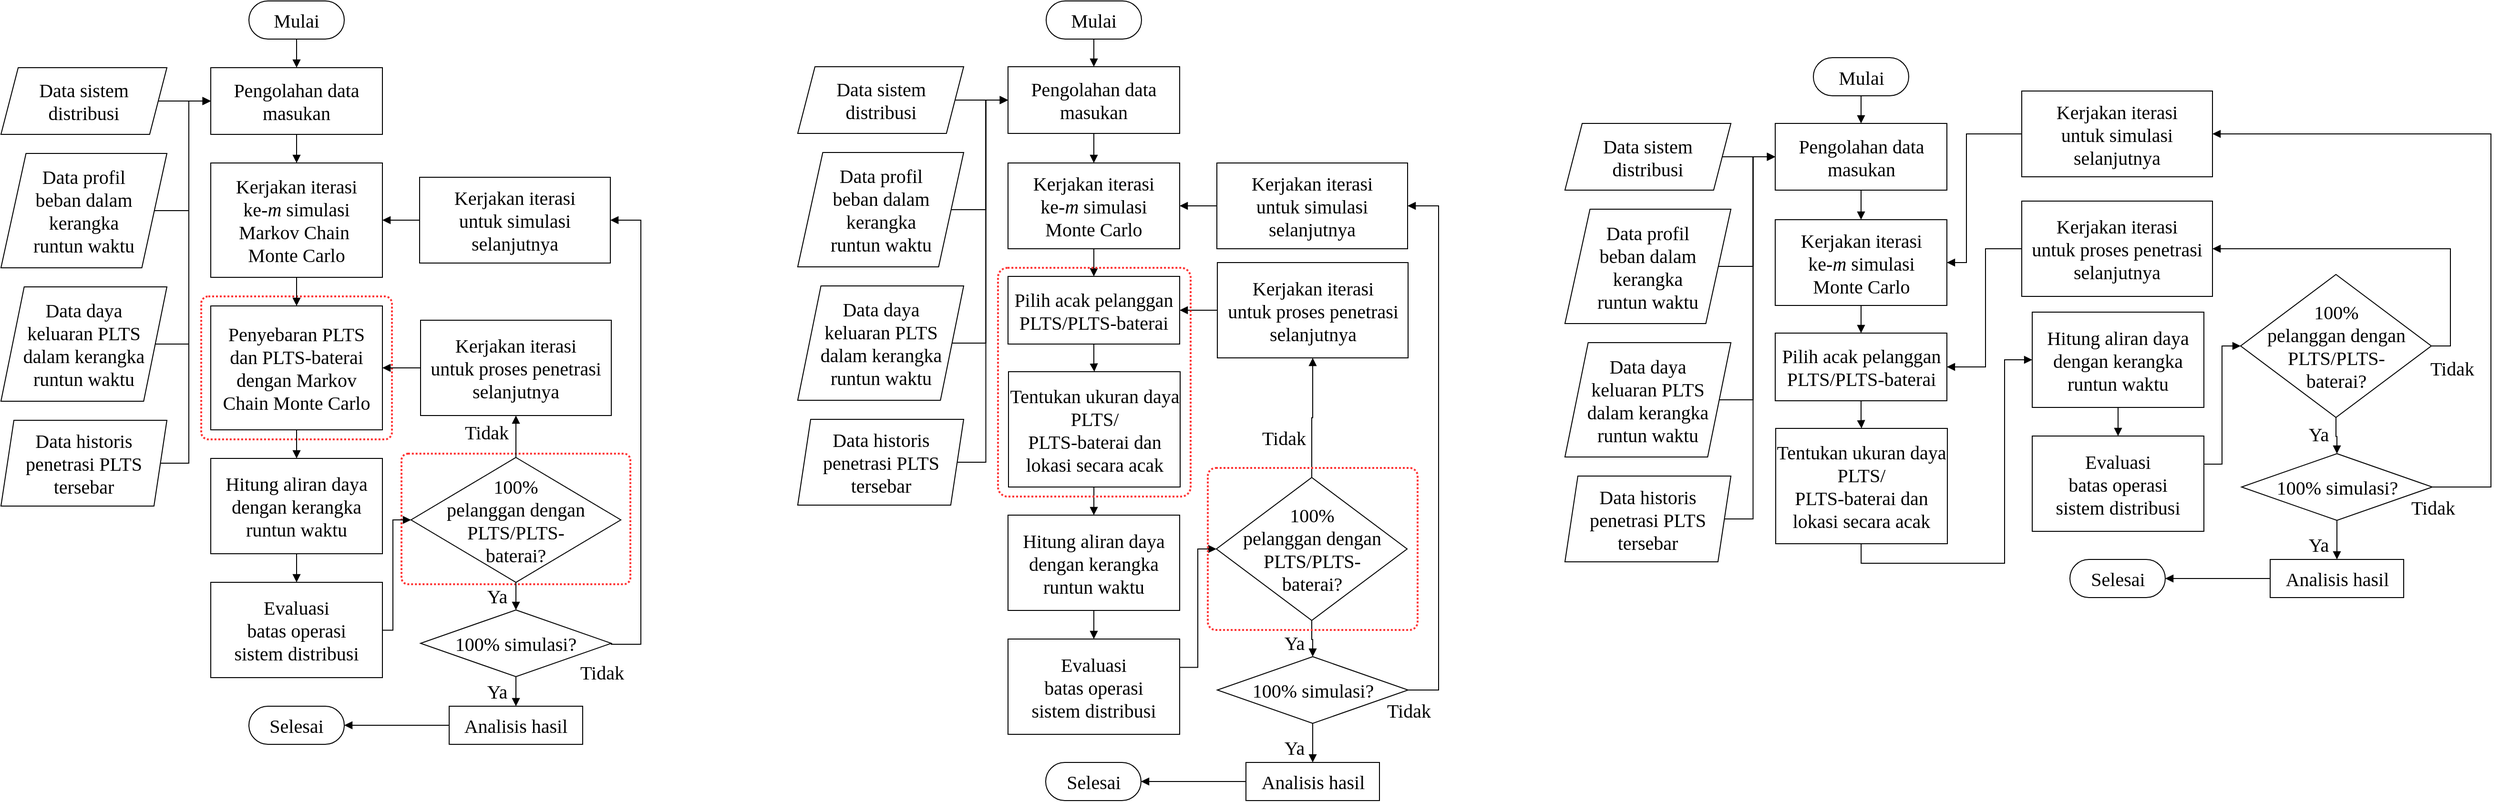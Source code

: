 <mxfile version="12.3.2" type="device" pages="1"><diagram id="RzUcazifK0P76_JWVGrr" name="Page-1"><mxGraphModel dx="2691" dy="1252" grid="1" gridSize="10" guides="1" tooltips="1" connect="1" arrows="1" fold="1" page="1" pageScale="1" pageWidth="827" pageHeight="1169" math="0" shadow="0"><root><mxCell id="0"/><mxCell id="1" parent="0"/><mxCell id="wuz097by0IozXo-Xp41N-1" value="" style="rounded=1;whiteSpace=wrap;html=1;fillColor=none;dashed=1;dashPattern=1 1;strokeColor=#FF3333;strokeWidth=2;arcSize=5;" parent="1" vertex="1"><mxGeometry x="-550" y="330" width="200" height="150" as="geometry"/></mxCell><mxCell id="wuz097by0IozXo-Xp41N-2" value="" style="rounded=1;whiteSpace=wrap;html=1;fillColor=none;dashed=1;dashPattern=1 1;strokeColor=#FF3333;strokeWidth=2;arcSize=5;" parent="1" vertex="1"><mxGeometry x="-340" y="495" width="240" height="137" as="geometry"/></mxCell><mxCell id="_XPoxFlTdei7pVSEZjpx-5" style="edgeStyle=orthogonalEdgeStyle;rounded=0;orthogonalLoop=1;jettySize=auto;html=1;entryX=0.5;entryY=0;entryDx=0;entryDy=0;strokeWidth=1;fontFamily=Times New Roman;fontSize=12;endArrow=block;endFill=1;" parent="1" source="87Au6dyF0l1PyZQD8KVh-159" target="87Au6dyF0l1PyZQD8KVh-161" edge="1"><mxGeometry relative="1" as="geometry"/></mxCell><mxCell id="87Au6dyF0l1PyZQD8KVh-159" value="Kerjakan iterasi&lt;br&gt;ke-&lt;i&gt;m&lt;/i&gt;&amp;nbsp;simulasi Markov Chain&amp;nbsp; Monte Carlo" style="rounded=0;whiteSpace=wrap;html=1;strokeColor=#000000;strokeWidth=1;fillColor=#FFFFFF;fontFamily=Times New Roman;fontSize=20;align=center;" parent="1" vertex="1"><mxGeometry x="-540" y="190" width="180" height="120" as="geometry"/></mxCell><mxCell id="_XPoxFlTdei7pVSEZjpx-7" style="edgeStyle=orthogonalEdgeStyle;rounded=0;orthogonalLoop=1;jettySize=auto;html=1;entryX=0.5;entryY=0;entryDx=0;entryDy=0;endArrow=block;endFill=1;strokeWidth=1;fontFamily=Times New Roman;fontSize=12;" parent="1" source="87Au6dyF0l1PyZQD8KVh-161" target="87Au6dyF0l1PyZQD8KVh-167" edge="1"><mxGeometry relative="1" as="geometry"/></mxCell><mxCell id="87Au6dyF0l1PyZQD8KVh-161" value="Penyebaran PLTS&lt;br&gt;dan PLTS-baterai dengan Markov Chain&amp;nbsp;Monte Carlo" style="rounded=0;whiteSpace=wrap;html=1;strokeColor=#000000;strokeWidth=1;fillColor=#FFFFFF;fontFamily=Times New Roman;fontSize=20;align=center;" parent="1" vertex="1"><mxGeometry x="-540" y="340" width="180" height="130" as="geometry"/></mxCell><mxCell id="_XPoxFlTdei7pVSEZjpx-27" style="edgeStyle=orthogonalEdgeStyle;rounded=0;orthogonalLoop=1;jettySize=auto;html=1;entryX=0.5;entryY=0;entryDx=0;entryDy=0;endArrow=block;endFill=1;strokeWidth=1;fontFamily=Times New Roman;fontSize=12;" parent="1" source="87Au6dyF0l1PyZQD8KVh-167" target="87Au6dyF0l1PyZQD8KVh-175" edge="1"><mxGeometry relative="1" as="geometry"/></mxCell><mxCell id="87Au6dyF0l1PyZQD8KVh-167" value="Hitung aliran daya dengan kerangka runtun waktu" style="rounded=0;whiteSpace=wrap;html=1;strokeColor=#000000;strokeWidth=1;fillColor=#FFFFFF;fontFamily=Times New Roman;fontSize=20;align=center;" parent="1" vertex="1"><mxGeometry x="-540" y="500" width="180" height="100" as="geometry"/></mxCell><mxCell id="_XPoxFlTdei7pVSEZjpx-22" style="edgeStyle=orthogonalEdgeStyle;rounded=0;orthogonalLoop=1;jettySize=auto;html=1;entryX=0;entryY=0.5;entryDx=0;entryDy=0;endArrow=block;endFill=1;strokeWidth=1;fontFamily=Times New Roman;fontSize=12;" parent="1" source="87Au6dyF0l1PyZQD8KVh-169" target="_XPoxFlTdei7pVSEZjpx-14" edge="1"><mxGeometry relative="1" as="geometry"/></mxCell><mxCell id="87Au6dyF0l1PyZQD8KVh-169" value="Data sistem&lt;br&gt;distribusi" style="shape=parallelogram;perimeter=parallelogramPerimeter;whiteSpace=wrap;html=1;strokeColor=#000000;strokeWidth=1;fillColor=#FFFFFF;fontFamily=Times New Roman;fontSize=20;align=center;size=0.104;" parent="1" vertex="1"><mxGeometry x="-760" y="90" width="174" height="70" as="geometry"/></mxCell><mxCell id="_XPoxFlTdei7pVSEZjpx-19" style="edgeStyle=orthogonalEdgeStyle;rounded=0;orthogonalLoop=1;jettySize=auto;html=1;entryX=0;entryY=0.5;entryDx=0;entryDy=0;endArrow=block;endFill=1;strokeWidth=1;fontFamily=Times New Roman;fontSize=12;" parent="1" source="87Au6dyF0l1PyZQD8KVh-171" target="_XPoxFlTdei7pVSEZjpx-14" edge="1"><mxGeometry relative="1" as="geometry"/></mxCell><mxCell id="87Au6dyF0l1PyZQD8KVh-171" value="Data profil&lt;br&gt;beban dalam kerangka&lt;br&gt;runtun waktu" style="shape=parallelogram;perimeter=parallelogramPerimeter;whiteSpace=wrap;html=1;strokeColor=#000000;strokeWidth=1;fillColor=#FFFFFF;fontFamily=Times New Roman;fontSize=20;align=center;size=0.151;" parent="1" vertex="1"><mxGeometry x="-760" y="180" width="174" height="120" as="geometry"/></mxCell><mxCell id="_XPoxFlTdei7pVSEZjpx-18" style="edgeStyle=orthogonalEdgeStyle;rounded=0;orthogonalLoop=1;jettySize=auto;html=1;entryX=0;entryY=0.5;entryDx=0;entryDy=0;endArrow=block;endFill=1;strokeWidth=1;fontFamily=Times New Roman;fontSize=12;" parent="1" source="87Au6dyF0l1PyZQD8KVh-173" target="_XPoxFlTdei7pVSEZjpx-14" edge="1"><mxGeometry relative="1" as="geometry"/></mxCell><mxCell id="87Au6dyF0l1PyZQD8KVh-173" value="Data daya &lt;br&gt;keluaran PLTS&lt;br&gt;dalam kerangka&lt;br&gt;runtun waktu" style="shape=parallelogram;perimeter=parallelogramPerimeter;whiteSpace=wrap;html=1;strokeColor=#000000;strokeWidth=1;fillColor=#FFFFFF;fontFamily=Times New Roman;fontSize=20;align=center;size=0.14;" parent="1" vertex="1"><mxGeometry x="-760" y="320" width="174" height="120" as="geometry"/></mxCell><mxCell id="_XPoxFlTdei7pVSEZjpx-9" style="edgeStyle=orthogonalEdgeStyle;rounded=0;orthogonalLoop=1;jettySize=auto;html=1;entryX=0;entryY=0.5;entryDx=0;entryDy=0;endArrow=block;endFill=1;strokeWidth=1;fontFamily=Times New Roman;fontSize=12;" parent="1" target="87Au6dyF0l1PyZQD8KVh-182" edge="1"><mxGeometry relative="1" as="geometry"><mxPoint x="-360" y="680.286" as="sourcePoint"/><Array as="points"><mxPoint x="-349" y="680"/><mxPoint x="-349" y="565"/></Array></mxGeometry></mxCell><mxCell id="87Au6dyF0l1PyZQD8KVh-175" value="Evaluasi&lt;br&gt;batas operasi&lt;br&gt;sistem distribusi" style="rounded=0;whiteSpace=wrap;html=1;strokeColor=#000000;strokeWidth=1;fillColor=#FFFFFF;fontFamily=Times New Roman;fontSize=20;align=center;" parent="1" vertex="1"><mxGeometry x="-540" y="630" width="180" height="100" as="geometry"/></mxCell><mxCell id="_XPoxFlTdei7pVSEZjpx-73" style="edgeStyle=orthogonalEdgeStyle;rounded=0;orthogonalLoop=1;jettySize=auto;html=1;entryX=1;entryY=0.5;entryDx=0;entryDy=0;endArrow=block;endFill=1;strokeWidth=1;fontFamily=Times New Roman;fontSize=12;" parent="1" source="87Au6dyF0l1PyZQD8KVh-177" target="87Au6dyF0l1PyZQD8KVh-159" edge="1"><mxGeometry relative="1" as="geometry"/></mxCell><mxCell id="87Au6dyF0l1PyZQD8KVh-177" value="Kerjakan iterasi&lt;br&gt;untuk simulasi&lt;br&gt;selanjutnya" style="rounded=0;whiteSpace=wrap;html=1;strokeColor=#000000;strokeWidth=1;fillColor=#FFFFFF;fontFamily=Times New Roman;fontSize=20;align=center;" parent="1" vertex="1"><mxGeometry x="-321" y="205" width="200" height="90" as="geometry"/></mxCell><mxCell id="_XPoxFlTdei7pVSEZjpx-28" style="edgeStyle=orthogonalEdgeStyle;rounded=0;orthogonalLoop=1;jettySize=auto;html=1;entryX=1;entryY=0.5;entryDx=0;entryDy=0;endArrow=block;endFill=1;strokeWidth=1;fontFamily=Times New Roman;fontSize=12;" parent="1" source="87Au6dyF0l1PyZQD8KVh-179" target="87Au6dyF0l1PyZQD8KVh-161" edge="1"><mxGeometry relative="1" as="geometry"/></mxCell><mxCell id="87Au6dyF0l1PyZQD8KVh-179" value="Kerjakan iterasi&lt;br&gt;untuk proses penetrasi selanjutnya" style="rounded=0;whiteSpace=wrap;html=1;strokeColor=#000000;strokeWidth=1;fillColor=#FFFFFF;fontFamily=Times New Roman;fontSize=20;align=center;" parent="1" vertex="1"><mxGeometry x="-320" y="355" width="200" height="100" as="geometry"/></mxCell><mxCell id="87Au6dyF0l1PyZQD8KVh-180" value="" style="edgeStyle=orthogonalEdgeStyle;rounded=0;orthogonalLoop=1;jettySize=auto;html=1;endArrow=block;endFill=1;strokeColor=#000000;strokeWidth=1;fillColor=#00CCCC;fontFamily=Times New Roman;fontSize=20;" parent="1" source="87Au6dyF0l1PyZQD8KVh-182" target="87Au6dyF0l1PyZQD8KVh-179" edge="1"><mxGeometry relative="1" as="geometry"/></mxCell><mxCell id="87Au6dyF0l1PyZQD8KVh-181" value="" style="edgeStyle=orthogonalEdgeStyle;rounded=0;orthogonalLoop=1;jettySize=auto;html=1;endArrow=block;endFill=1;strokeColor=#000000;strokeWidth=1;fillColor=#00CCCC;fontFamily=Times New Roman;fontSize=20;" parent="1" source="87Au6dyF0l1PyZQD8KVh-182" target="87Au6dyF0l1PyZQD8KVh-185" edge="1"><mxGeometry relative="1" as="geometry"/></mxCell><mxCell id="87Au6dyF0l1PyZQD8KVh-182" value="100%&lt;br&gt;pelanggan dengan PLTS/PLTS-&lt;br&gt;baterai?" style="rhombus;whiteSpace=wrap;html=1;strokeColor=#000000;strokeWidth=1;fillColor=#FFFFFF;fontFamily=Times New Roman;fontSize=20;align=center;" parent="1" vertex="1"><mxGeometry x="-330" y="499" width="220" height="131" as="geometry"/></mxCell><mxCell id="_XPoxFlTdei7pVSEZjpx-23" style="edgeStyle=orthogonalEdgeStyle;rounded=0;orthogonalLoop=1;jettySize=auto;html=1;endArrow=block;endFill=1;strokeWidth=1;fontFamily=Times New Roman;fontSize=12;" parent="1" source="87Au6dyF0l1PyZQD8KVh-185" target="87Au6dyF0l1PyZQD8KVh-188" edge="1"><mxGeometry relative="1" as="geometry"/></mxCell><mxCell id="_XPoxFlTdei7pVSEZjpx-71" style="edgeStyle=orthogonalEdgeStyle;rounded=0;orthogonalLoop=1;jettySize=auto;html=1;entryX=1;entryY=0.5;entryDx=0;entryDy=0;endArrow=block;endFill=1;strokeWidth=1;fontFamily=Times New Roman;fontSize=12;exitX=1;exitY=0.5;exitDx=0;exitDy=0;" parent="1" source="87Au6dyF0l1PyZQD8KVh-185" target="87Au6dyF0l1PyZQD8KVh-177" edge="1"><mxGeometry relative="1" as="geometry"><Array as="points"><mxPoint x="-89" y="695"/><mxPoint x="-89" y="250"/></Array></mxGeometry></mxCell><mxCell id="87Au6dyF0l1PyZQD8KVh-185" value="100% simulasi?" style="rhombus;whiteSpace=wrap;html=1;strokeColor=#000000;strokeWidth=1;fillColor=#FFFFFF;fontFamily=Times New Roman;fontSize=20;align=center;" parent="1" vertex="1"><mxGeometry x="-320" y="659" width="200" height="70" as="geometry"/></mxCell><mxCell id="ApgZQcNr8wpXJU-wiXLC-18" value="" style="edgeStyle=orthogonalEdgeStyle;rounded=0;orthogonalLoop=1;jettySize=auto;html=1;endArrow=block;endFill=1;strokeWidth=1;fontFamily=Times New Roman;entryX=1;entryY=0.5;entryDx=0;entryDy=0;" parent="1" source="87Au6dyF0l1PyZQD8KVh-188" target="_XPoxFlTdei7pVSEZjpx-4" edge="1"><mxGeometry relative="1" as="geometry"><mxPoint x="-280.5" y="765" as="targetPoint"/></mxGeometry></mxCell><mxCell id="87Au6dyF0l1PyZQD8KVh-188" value="Analisis hasil" style="rounded=0;whiteSpace=wrap;html=1;strokeColor=#000000;strokeWidth=1;fillColor=#FFFFFF;fontFamily=Times New Roman;fontSize=20;align=center;" parent="1" vertex="1"><mxGeometry x="-290" y="760" width="140" height="40" as="geometry"/></mxCell><mxCell id="87Au6dyF0l1PyZQD8KVh-189" value="Tidak" style="text;html=1;align=center;verticalAlign=middle;resizable=0;points=[];;autosize=1;fontSize=20;fontFamily=Times New Roman;strokeWidth=1;" parent="1" vertex="1"><mxGeometry x="-281" y="457" width="60" height="30" as="geometry"/></mxCell><mxCell id="87Au6dyF0l1PyZQD8KVh-190" value="Tidak" style="text;html=1;align=center;verticalAlign=middle;resizable=0;points=[];;autosize=1;fontSize=20;fontFamily=Times New Roman;strokeWidth=1;" parent="1" vertex="1"><mxGeometry x="-160" y="709" width="60" height="30" as="geometry"/></mxCell><mxCell id="87Au6dyF0l1PyZQD8KVh-191" value="Ya" style="text;html=1;align=center;verticalAlign=middle;resizable=0;points=[];;autosize=1;fontSize=20;fontFamily=Times New Roman;strokeWidth=1;" parent="1" vertex="1"><mxGeometry x="-260" y="629" width="40" height="30" as="geometry"/></mxCell><mxCell id="87Au6dyF0l1PyZQD8KVh-192" value="Ya" style="text;html=1;align=center;verticalAlign=middle;resizable=0;points=[];;autosize=1;fontSize=20;fontFamily=Times New Roman;strokeWidth=1;" parent="1" vertex="1"><mxGeometry x="-260" y="729" width="40" height="30" as="geometry"/></mxCell><mxCell id="_XPoxFlTdei7pVSEZjpx-21" style="edgeStyle=orthogonalEdgeStyle;rounded=0;orthogonalLoop=1;jettySize=auto;html=1;entryX=0.5;entryY=0;entryDx=0;entryDy=0;endArrow=block;endFill=1;strokeWidth=1;fontFamily=Times New Roman;fontSize=12;" parent="1" source="_XPoxFlTdei7pVSEZjpx-1" target="_XPoxFlTdei7pVSEZjpx-14" edge="1"><mxGeometry relative="1" as="geometry"/></mxCell><mxCell id="_XPoxFlTdei7pVSEZjpx-1" value="Mulai" style="rounded=1;whiteSpace=wrap;html=1;arcSize=50;fontFamily=Times New Roman;fontSize=20;strokeWidth=1;" parent="1" vertex="1"><mxGeometry x="-500" y="20" width="100" height="40" as="geometry"/></mxCell><mxCell id="_XPoxFlTdei7pVSEZjpx-4" value="Selesai" style="rounded=1;whiteSpace=wrap;html=1;arcSize=50;fontFamily=Times New Roman;fontSize=20;strokeWidth=1;" parent="1" vertex="1"><mxGeometry x="-500" y="760" width="100" height="40" as="geometry"/></mxCell><mxCell id="_XPoxFlTdei7pVSEZjpx-15" style="edgeStyle=orthogonalEdgeStyle;rounded=0;orthogonalLoop=1;jettySize=auto;html=1;entryX=0.5;entryY=0;entryDx=0;entryDy=0;endArrow=block;endFill=1;strokeWidth=1;fontFamily=Times New Roman;fontSize=12;" parent="1" source="_XPoxFlTdei7pVSEZjpx-14" target="87Au6dyF0l1PyZQD8KVh-159" edge="1"><mxGeometry relative="1" as="geometry"/></mxCell><mxCell id="_XPoxFlTdei7pVSEZjpx-14" value="Pengolahan data masukan" style="rounded=0;whiteSpace=wrap;html=1;strokeColor=#000000;strokeWidth=1;fillColor=#FFFFFF;fontFamily=Times New Roman;fontSize=20;align=center;" parent="1" vertex="1"><mxGeometry x="-540" y="90" width="180" height="70" as="geometry"/></mxCell><mxCell id="_XPoxFlTdei7pVSEZjpx-17" style="edgeStyle=orthogonalEdgeStyle;rounded=0;orthogonalLoop=1;jettySize=auto;html=1;entryX=0;entryY=0.5;entryDx=0;entryDy=0;endArrow=block;endFill=1;strokeWidth=1;fontFamily=Times New Roman;fontSize=12;" parent="1" source="_XPoxFlTdei7pVSEZjpx-16" target="_XPoxFlTdei7pVSEZjpx-14" edge="1"><mxGeometry relative="1" as="geometry"/></mxCell><mxCell id="_XPoxFlTdei7pVSEZjpx-16" value="Data historis&lt;br&gt;penetrasi PLTS&lt;br&gt;tersebar" style="shape=parallelogram;perimeter=parallelogramPerimeter;whiteSpace=wrap;html=1;strokeColor=#000000;strokeWidth=1;fillColor=#FFFFFF;fontFamily=Times New Roman;fontSize=20;align=center;size=0.078;" parent="1" vertex="1"><mxGeometry x="-760" y="460" width="174" height="90" as="geometry"/></mxCell><mxCell id="FxrRL3GJGnmpG5aQ7Ki2-40" style="edgeStyle=orthogonalEdgeStyle;rounded=0;orthogonalLoop=1;jettySize=auto;html=1;entryX=0.5;entryY=0;entryDx=0;entryDy=0;strokeWidth=1;fontFamily=Times New Roman;fontSize=12;endArrow=block;endFill=1;" parent="1" source="FxrRL3GJGnmpG5aQ7Ki2-41" target="FxrRL3GJGnmpG5aQ7Ki2-43" edge="1"><mxGeometry relative="1" as="geometry"/></mxCell><mxCell id="FxrRL3GJGnmpG5aQ7Ki2-41" value="Kerjakan iterasi&lt;br&gt;ke-&lt;i&gt;m&lt;/i&gt;&amp;nbsp;simulasi&lt;br&gt;Monte Carlo" style="rounded=0;whiteSpace=wrap;html=1;strokeColor=#000000;strokeWidth=1;fillColor=#FFFFFF;fontFamily=Times New Roman;fontSize=20;align=center;" parent="1" vertex="1"><mxGeometry x="296" y="190" width="180" height="90" as="geometry"/></mxCell><mxCell id="FxrRL3GJGnmpG5aQ7Ki2-42" style="edgeStyle=orthogonalEdgeStyle;rounded=0;orthogonalLoop=1;jettySize=auto;html=1;entryX=0.5;entryY=0;entryDx=0;entryDy=0;endArrow=block;endFill=1;strokeWidth=1;fontFamily=Times New Roman;fontSize=12;" parent="1" source="FxrRL3GJGnmpG5aQ7Ki2-43" target="FxrRL3GJGnmpG5aQ7Ki2-78" edge="1"><mxGeometry relative="1" as="geometry"/></mxCell><mxCell id="FxrRL3GJGnmpG5aQ7Ki2-43" value="Pilih acak pelanggan PLTS/PLTS-baterai" style="rounded=0;whiteSpace=wrap;html=1;strokeColor=#000000;strokeWidth=1;fillColor=#FFFFFF;fontFamily=Times New Roman;fontSize=20;align=center;" parent="1" vertex="1"><mxGeometry x="296" y="309" width="180" height="71" as="geometry"/></mxCell><mxCell id="FxrRL3GJGnmpG5aQ7Ki2-44" style="edgeStyle=orthogonalEdgeStyle;rounded=0;orthogonalLoop=1;jettySize=auto;html=1;entryX=0.5;entryY=0;entryDx=0;entryDy=0;endArrow=block;endFill=1;strokeWidth=1;fontFamily=Times New Roman;fontSize=12;" parent="1" source="FxrRL3GJGnmpG5aQ7Ki2-45" target="FxrRL3GJGnmpG5aQ7Ki2-53" edge="1"><mxGeometry relative="1" as="geometry"/></mxCell><mxCell id="FxrRL3GJGnmpG5aQ7Ki2-45" value="Hitung aliran daya dengan kerangka runtun waktu" style="rounded=0;whiteSpace=wrap;html=1;strokeColor=#000000;strokeWidth=1;fillColor=#FFFFFF;fontFamily=Times New Roman;fontSize=20;align=center;" parent="1" vertex="1"><mxGeometry x="296" y="559.5" width="180" height="100" as="geometry"/></mxCell><mxCell id="FxrRL3GJGnmpG5aQ7Ki2-46" style="edgeStyle=orthogonalEdgeStyle;rounded=0;orthogonalLoop=1;jettySize=auto;html=1;entryX=0;entryY=0.5;entryDx=0;entryDy=0;endArrow=block;endFill=1;strokeWidth=1;fontFamily=Times New Roman;fontSize=12;" parent="1" source="FxrRL3GJGnmpG5aQ7Ki2-47" target="FxrRL3GJGnmpG5aQ7Ki2-74" edge="1"><mxGeometry relative="1" as="geometry"/></mxCell><mxCell id="FxrRL3GJGnmpG5aQ7Ki2-47" value="Data sistem&lt;br&gt;distribusi" style="shape=parallelogram;perimeter=parallelogramPerimeter;whiteSpace=wrap;html=1;strokeColor=#000000;strokeWidth=1;fillColor=#FFFFFF;fontFamily=Times New Roman;fontSize=20;align=center;size=0.104;" parent="1" vertex="1"><mxGeometry x="75.5" y="89" width="174" height="70" as="geometry"/></mxCell><mxCell id="FxrRL3GJGnmpG5aQ7Ki2-48" style="edgeStyle=orthogonalEdgeStyle;rounded=0;orthogonalLoop=1;jettySize=auto;html=1;entryX=0;entryY=0.5;entryDx=0;entryDy=0;endArrow=block;endFill=1;strokeWidth=1;fontFamily=Times New Roman;fontSize=12;" parent="1" source="FxrRL3GJGnmpG5aQ7Ki2-49" target="FxrRL3GJGnmpG5aQ7Ki2-74" edge="1"><mxGeometry relative="1" as="geometry"/></mxCell><mxCell id="FxrRL3GJGnmpG5aQ7Ki2-49" value="Data profil&lt;br&gt;beban dalam kerangka&lt;br&gt;runtun waktu" style="shape=parallelogram;perimeter=parallelogramPerimeter;whiteSpace=wrap;html=1;strokeColor=#000000;strokeWidth=1;fillColor=#FFFFFF;fontFamily=Times New Roman;fontSize=20;align=center;size=0.151;" parent="1" vertex="1"><mxGeometry x="75.5" y="179" width="174" height="120" as="geometry"/></mxCell><mxCell id="FxrRL3GJGnmpG5aQ7Ki2-50" style="edgeStyle=orthogonalEdgeStyle;rounded=0;orthogonalLoop=1;jettySize=auto;html=1;entryX=0;entryY=0.5;entryDx=0;entryDy=0;endArrow=block;endFill=1;strokeWidth=1;fontFamily=Times New Roman;fontSize=12;" parent="1" source="FxrRL3GJGnmpG5aQ7Ki2-51" target="FxrRL3GJGnmpG5aQ7Ki2-74" edge="1"><mxGeometry relative="1" as="geometry"/></mxCell><mxCell id="FxrRL3GJGnmpG5aQ7Ki2-51" value="Data daya &lt;br&gt;keluaran PLTS&lt;br&gt;dalam kerangka&lt;br&gt;runtun waktu" style="shape=parallelogram;perimeter=parallelogramPerimeter;whiteSpace=wrap;html=1;strokeColor=#000000;strokeWidth=1;fillColor=#FFFFFF;fontFamily=Times New Roman;fontSize=20;align=center;size=0.14;" parent="1" vertex="1"><mxGeometry x="75.5" y="319" width="174" height="120" as="geometry"/></mxCell><mxCell id="FxrRL3GJGnmpG5aQ7Ki2-52" style="edgeStyle=orthogonalEdgeStyle;rounded=0;orthogonalLoop=1;jettySize=auto;html=1;entryX=0;entryY=0.5;entryDx=0;entryDy=0;endArrow=block;endFill=1;strokeWidth=1;fontFamily=Times New Roman;fontSize=12;" parent="1" target="FxrRL3GJGnmpG5aQ7Ki2-60" edge="1"><mxGeometry relative="1" as="geometry"><mxPoint x="475.5" y="719.286" as="sourcePoint"/><Array as="points"><mxPoint x="495" y="719"/><mxPoint x="495" y="595"/></Array></mxGeometry></mxCell><mxCell id="FxrRL3GJGnmpG5aQ7Ki2-53" value="Evaluasi&lt;br&gt;batas operasi&lt;br&gt;sistem distribusi" style="rounded=0;whiteSpace=wrap;html=1;strokeColor=#000000;strokeWidth=1;fillColor=#FFFFFF;fontFamily=Times New Roman;fontSize=20;align=center;" parent="1" vertex="1"><mxGeometry x="296" y="689.5" width="180" height="100" as="geometry"/></mxCell><mxCell id="FxrRL3GJGnmpG5aQ7Ki2-54" style="edgeStyle=orthogonalEdgeStyle;rounded=0;orthogonalLoop=1;jettySize=auto;html=1;entryX=1;entryY=0.5;entryDx=0;entryDy=0;endArrow=block;endFill=1;strokeWidth=1;fontFamily=Times New Roman;fontSize=12;" parent="1" source="FxrRL3GJGnmpG5aQ7Ki2-55" target="FxrRL3GJGnmpG5aQ7Ki2-41" edge="1"><mxGeometry relative="1" as="geometry"/></mxCell><mxCell id="FxrRL3GJGnmpG5aQ7Ki2-55" value="Kerjakan iterasi&lt;br&gt;untuk simulasi&lt;br&gt;selanjutnya" style="rounded=0;whiteSpace=wrap;html=1;strokeColor=#000000;strokeWidth=1;fillColor=#FFFFFF;fontFamily=Times New Roman;fontSize=20;align=center;" parent="1" vertex="1"><mxGeometry x="515" y="190" width="200" height="90" as="geometry"/></mxCell><mxCell id="FxrRL3GJGnmpG5aQ7Ki2-56" style="edgeStyle=orthogonalEdgeStyle;rounded=0;orthogonalLoop=1;jettySize=auto;html=1;endArrow=block;endFill=1;strokeWidth=1;fontFamily=Times New Roman;fontSize=12;" parent="1" source="FxrRL3GJGnmpG5aQ7Ki2-57" target="FxrRL3GJGnmpG5aQ7Ki2-43" edge="1"><mxGeometry relative="1" as="geometry"/></mxCell><mxCell id="FxrRL3GJGnmpG5aQ7Ki2-57" value="Kerjakan iterasi&lt;br&gt;untuk proses penetrasi selanjutnya" style="rounded=0;whiteSpace=wrap;html=1;strokeColor=#000000;strokeWidth=1;fillColor=#FFFFFF;fontFamily=Times New Roman;fontSize=20;align=center;" parent="1" vertex="1"><mxGeometry x="515.5" y="294.5" width="200" height="100" as="geometry"/></mxCell><mxCell id="FxrRL3GJGnmpG5aQ7Ki2-58" value="" style="edgeStyle=orthogonalEdgeStyle;rounded=0;orthogonalLoop=1;jettySize=auto;html=1;endArrow=block;endFill=1;strokeColor=#000000;strokeWidth=1;fillColor=#00CCCC;fontFamily=Times New Roman;fontSize=20;" parent="1" source="FxrRL3GJGnmpG5aQ7Ki2-60" target="FxrRL3GJGnmpG5aQ7Ki2-63" edge="1"><mxGeometry relative="1" as="geometry"/></mxCell><mxCell id="FxrRL3GJGnmpG5aQ7Ki2-59" style="edgeStyle=orthogonalEdgeStyle;rounded=0;orthogonalLoop=1;jettySize=auto;html=1;entryX=0.5;entryY=1;entryDx=0;entryDy=0;endArrow=block;endFill=1;strokeWidth=1;fontFamily=Times New Roman;fontSize=12;" parent="1" source="FxrRL3GJGnmpG5aQ7Ki2-60" target="FxrRL3GJGnmpG5aQ7Ki2-57" edge="1"><mxGeometry relative="1" as="geometry"/></mxCell><mxCell id="FxrRL3GJGnmpG5aQ7Ki2-60" value="100%&lt;br&gt;pelanggan dengan PLTS/PLTS-&lt;br&gt;baterai?" style="rhombus;whiteSpace=wrap;html=1;strokeColor=#000000;strokeWidth=1;fillColor=#FFFFFF;fontFamily=Times New Roman;fontSize=20;align=center;" parent="1" vertex="1"><mxGeometry x="514.5" y="520" width="200" height="150" as="geometry"/></mxCell><mxCell id="FxrRL3GJGnmpG5aQ7Ki2-61" style="edgeStyle=orthogonalEdgeStyle;rounded=0;orthogonalLoop=1;jettySize=auto;html=1;endArrow=block;endFill=1;strokeWidth=1;fontFamily=Times New Roman;fontSize=12;" parent="1" source="FxrRL3GJGnmpG5aQ7Ki2-63" target="FxrRL3GJGnmpG5aQ7Ki2-65" edge="1"><mxGeometry relative="1" as="geometry"/></mxCell><mxCell id="FxrRL3GJGnmpG5aQ7Ki2-62" style="edgeStyle=orthogonalEdgeStyle;rounded=0;orthogonalLoop=1;jettySize=auto;html=1;entryX=1;entryY=0.5;entryDx=0;entryDy=0;endArrow=block;endFill=1;strokeWidth=1;fontFamily=Times New Roman;fontSize=12;exitX=1;exitY=0.5;exitDx=0;exitDy=0;" parent="1" source="FxrRL3GJGnmpG5aQ7Ki2-63" target="FxrRL3GJGnmpG5aQ7Ki2-55" edge="1"><mxGeometry relative="1" as="geometry"><Array as="points"><mxPoint x="747.5" y="743"/><mxPoint x="747.5" y="235"/></Array></mxGeometry></mxCell><mxCell id="FxrRL3GJGnmpG5aQ7Ki2-63" value="100% simulasi?" style="rhombus;whiteSpace=wrap;html=1;strokeColor=#000000;strokeWidth=1;fillColor=#FFFFFF;fontFamily=Times New Roman;fontSize=20;align=center;" parent="1" vertex="1"><mxGeometry x="515.5" y="708" width="200" height="70" as="geometry"/></mxCell><mxCell id="FxrRL3GJGnmpG5aQ7Ki2-64" value="" style="edgeStyle=orthogonalEdgeStyle;rounded=0;orthogonalLoop=1;jettySize=auto;html=1;endArrow=block;endFill=1;strokeWidth=1;fontFamily=Times New Roman;entryX=1;entryY=0.5;entryDx=0;entryDy=0;" parent="1" source="FxrRL3GJGnmpG5aQ7Ki2-65" target="FxrRL3GJGnmpG5aQ7Ki2-72" edge="1"><mxGeometry relative="1" as="geometry"><mxPoint x="555" y="794" as="targetPoint"/></mxGeometry></mxCell><mxCell id="FxrRL3GJGnmpG5aQ7Ki2-65" value="Analisis hasil" style="rounded=0;whiteSpace=wrap;html=1;strokeColor=#000000;strokeWidth=1;fillColor=#FFFFFF;fontFamily=Times New Roman;fontSize=20;align=center;" parent="1" vertex="1"><mxGeometry x="545.5" y="819" width="140" height="40" as="geometry"/></mxCell><mxCell id="FxrRL3GJGnmpG5aQ7Ki2-66" value="Tidak" style="text;html=1;align=center;verticalAlign=middle;resizable=0;points=[];;autosize=1;fontSize=20;fontFamily=Times New Roman;strokeWidth=1;" parent="1" vertex="1"><mxGeometry x="554.5" y="463" width="60" height="30" as="geometry"/></mxCell><mxCell id="FxrRL3GJGnmpG5aQ7Ki2-67" value="Tidak" style="text;html=1;align=center;verticalAlign=middle;resizable=0;points=[];;autosize=1;fontSize=20;fontFamily=Times New Roman;strokeWidth=1;" parent="1" vertex="1"><mxGeometry x="685.5" y="749" width="60" height="30" as="geometry"/></mxCell><mxCell id="FxrRL3GJGnmpG5aQ7Ki2-68" value="Ya" style="text;html=1;align=center;verticalAlign=middle;resizable=0;points=[];;autosize=1;fontSize=20;fontFamily=Times New Roman;strokeWidth=1;" parent="1" vertex="1"><mxGeometry x="575.5" y="678" width="40" height="30" as="geometry"/></mxCell><mxCell id="FxrRL3GJGnmpG5aQ7Ki2-69" value="Ya" style="text;html=1;align=center;verticalAlign=middle;resizable=0;points=[];;autosize=1;fontSize=20;fontFamily=Times New Roman;strokeWidth=1;" parent="1" vertex="1"><mxGeometry x="575.5" y="788" width="40" height="30" as="geometry"/></mxCell><mxCell id="FxrRL3GJGnmpG5aQ7Ki2-70" style="edgeStyle=orthogonalEdgeStyle;rounded=0;orthogonalLoop=1;jettySize=auto;html=1;entryX=0.5;entryY=0;entryDx=0;entryDy=0;endArrow=block;endFill=1;strokeWidth=1;fontFamily=Times New Roman;fontSize=12;" parent="1" source="FxrRL3GJGnmpG5aQ7Ki2-71" target="FxrRL3GJGnmpG5aQ7Ki2-74" edge="1"><mxGeometry relative="1" as="geometry"/></mxCell><mxCell id="FxrRL3GJGnmpG5aQ7Ki2-71" value="Mulai" style="rounded=1;whiteSpace=wrap;html=1;arcSize=50;fontFamily=Times New Roman;fontSize=20;strokeWidth=1;" parent="1" vertex="1"><mxGeometry x="336" y="20" width="100" height="40" as="geometry"/></mxCell><mxCell id="FxrRL3GJGnmpG5aQ7Ki2-72" value="Selesai" style="rounded=1;whiteSpace=wrap;html=1;arcSize=50;fontFamily=Times New Roman;fontSize=20;strokeWidth=1;" parent="1" vertex="1"><mxGeometry x="335.5" y="819" width="100" height="40" as="geometry"/></mxCell><mxCell id="FxrRL3GJGnmpG5aQ7Ki2-73" style="edgeStyle=orthogonalEdgeStyle;rounded=0;orthogonalLoop=1;jettySize=auto;html=1;entryX=0.5;entryY=0;entryDx=0;entryDy=0;endArrow=block;endFill=1;strokeWidth=1;fontFamily=Times New Roman;fontSize=12;" parent="1" source="FxrRL3GJGnmpG5aQ7Ki2-74" target="FxrRL3GJGnmpG5aQ7Ki2-41" edge="1"><mxGeometry relative="1" as="geometry"/></mxCell><mxCell id="FxrRL3GJGnmpG5aQ7Ki2-74" value="Pengolahan data masukan" style="rounded=0;whiteSpace=wrap;html=1;strokeColor=#000000;strokeWidth=1;fillColor=#FFFFFF;fontFamily=Times New Roman;fontSize=20;align=center;" parent="1" vertex="1"><mxGeometry x="296" y="89" width="180" height="70" as="geometry"/></mxCell><mxCell id="FxrRL3GJGnmpG5aQ7Ki2-75" style="edgeStyle=orthogonalEdgeStyle;rounded=0;orthogonalLoop=1;jettySize=auto;html=1;entryX=0;entryY=0.5;entryDx=0;entryDy=0;endArrow=block;endFill=1;strokeWidth=1;fontFamily=Times New Roman;fontSize=12;" parent="1" source="FxrRL3GJGnmpG5aQ7Ki2-76" target="FxrRL3GJGnmpG5aQ7Ki2-74" edge="1"><mxGeometry relative="1" as="geometry"/></mxCell><mxCell id="FxrRL3GJGnmpG5aQ7Ki2-76" value="Data historis&lt;br&gt;penetrasi PLTS&lt;br&gt;tersebar" style="shape=parallelogram;perimeter=parallelogramPerimeter;whiteSpace=wrap;html=1;strokeColor=#000000;strokeWidth=1;fillColor=#FFFFFF;fontFamily=Times New Roman;fontSize=20;align=center;size=0.078;" parent="1" vertex="1"><mxGeometry x="75.5" y="459" width="174" height="90" as="geometry"/></mxCell><mxCell id="FxrRL3GJGnmpG5aQ7Ki2-77" style="edgeStyle=orthogonalEdgeStyle;rounded=0;orthogonalLoop=1;jettySize=auto;html=1;entryX=0.5;entryY=0;entryDx=0;entryDy=0;endArrow=block;endFill=1;strokeWidth=1;fontFamily=Times New Roman;fontSize=12;" parent="1" target="FxrRL3GJGnmpG5aQ7Ki2-45" edge="1"><mxGeometry relative="1" as="geometry"><mxPoint x="386.071" y="530" as="sourcePoint"/></mxGeometry></mxCell><mxCell id="FxrRL3GJGnmpG5aQ7Ki2-78" value="Tentukan ukuran daya PLTS/&lt;br&gt;PLTS-baterai dan&lt;br&gt;lokasi secara acak" style="rounded=0;whiteSpace=wrap;html=1;strokeColor=#000000;strokeWidth=1;fillColor=#FFFFFF;fontFamily=Times New Roman;fontSize=20;align=center;" parent="1" vertex="1"><mxGeometry x="296.5" y="409" width="180" height="121" as="geometry"/></mxCell><mxCell id="FxrRL3GJGnmpG5aQ7Ki2-79" value="" style="rounded=1;whiteSpace=wrap;html=1;fillColor=none;dashed=1;dashPattern=1 1;strokeColor=#FF3333;strokeWidth=2;arcSize=5;" parent="1" vertex="1"><mxGeometry x="505.5" y="510" width="220" height="170" as="geometry"/></mxCell><mxCell id="FxrRL3GJGnmpG5aQ7Ki2-80" value="" style="rounded=1;whiteSpace=wrap;html=1;fillColor=none;dashed=1;dashPattern=1 1;strokeColor=#FF3333;strokeWidth=2;arcSize=5;" parent="1" vertex="1"><mxGeometry x="285.5" y="300" width="202" height="240" as="geometry"/></mxCell><mxCell id="MHi0r6ldgq8nC9XHe3Iz-1" style="edgeStyle=orthogonalEdgeStyle;rounded=0;orthogonalLoop=1;jettySize=auto;html=1;entryX=0.5;entryY=0;entryDx=0;entryDy=0;strokeWidth=1;fontFamily=Times New Roman;fontSize=12;endArrow=block;endFill=1;" edge="1" parent="1" source="MHi0r6ldgq8nC9XHe3Iz-2" target="MHi0r6ldgq8nC9XHe3Iz-4"><mxGeometry relative="1" as="geometry"/></mxCell><mxCell id="MHi0r6ldgq8nC9XHe3Iz-2" value="Kerjakan iterasi&lt;br&gt;ke-&lt;i&gt;m&lt;/i&gt;&amp;nbsp;simulasi&lt;br&gt;Monte Carlo" style="rounded=0;whiteSpace=wrap;html=1;strokeColor=#000000;strokeWidth=1;fillColor=#FFFFFF;fontFamily=Times New Roman;fontSize=20;align=center;" vertex="1" parent="1"><mxGeometry x="1100.5" y="249.5" width="180" height="90" as="geometry"/></mxCell><mxCell id="MHi0r6ldgq8nC9XHe3Iz-3" style="edgeStyle=orthogonalEdgeStyle;rounded=0;orthogonalLoop=1;jettySize=auto;html=1;entryX=0.5;entryY=0;entryDx=0;entryDy=0;endArrow=block;endFill=1;strokeWidth=1;fontFamily=Times New Roman;fontSize=12;" edge="1" parent="1" source="MHi0r6ldgq8nC9XHe3Iz-4" target="MHi0r6ldgq8nC9XHe3Iz-39"><mxGeometry relative="1" as="geometry"/></mxCell><mxCell id="MHi0r6ldgq8nC9XHe3Iz-4" value="Pilih acak pelanggan PLTS/PLTS-baterai" style="rounded=0;whiteSpace=wrap;html=1;strokeColor=#000000;strokeWidth=1;fillColor=#FFFFFF;fontFamily=Times New Roman;fontSize=20;align=center;" vertex="1" parent="1"><mxGeometry x="1100.5" y="368.5" width="180" height="71" as="geometry"/></mxCell><mxCell id="MHi0r6ldgq8nC9XHe3Iz-5" style="edgeStyle=orthogonalEdgeStyle;rounded=0;orthogonalLoop=1;jettySize=auto;html=1;entryX=0.5;entryY=0;entryDx=0;entryDy=0;endArrow=block;endFill=1;strokeWidth=1;fontFamily=Times New Roman;fontSize=12;" edge="1" parent="1" source="MHi0r6ldgq8nC9XHe3Iz-6" target="MHi0r6ldgq8nC9XHe3Iz-14"><mxGeometry relative="1" as="geometry"/></mxCell><mxCell id="MHi0r6ldgq8nC9XHe3Iz-6" value="Hitung aliran daya dengan kerangka runtun waktu" style="rounded=0;whiteSpace=wrap;html=1;strokeColor=#000000;strokeWidth=1;fillColor=#FFFFFF;fontFamily=Times New Roman;fontSize=20;align=center;" vertex="1" parent="1"><mxGeometry x="1370" y="346.5" width="180" height="100" as="geometry"/></mxCell><mxCell id="MHi0r6ldgq8nC9XHe3Iz-7" style="edgeStyle=orthogonalEdgeStyle;rounded=0;orthogonalLoop=1;jettySize=auto;html=1;entryX=0;entryY=0.5;entryDx=0;entryDy=0;endArrow=block;endFill=1;strokeWidth=1;fontFamily=Times New Roman;fontSize=12;" edge="1" parent="1" source="MHi0r6ldgq8nC9XHe3Iz-8" target="MHi0r6ldgq8nC9XHe3Iz-35"><mxGeometry relative="1" as="geometry"/></mxCell><mxCell id="MHi0r6ldgq8nC9XHe3Iz-8" value="Data sistem&lt;br&gt;distribusi" style="shape=parallelogram;perimeter=parallelogramPerimeter;whiteSpace=wrap;html=1;strokeColor=#000000;strokeWidth=1;fillColor=#FFFFFF;fontFamily=Times New Roman;fontSize=20;align=center;size=0.104;" vertex="1" parent="1"><mxGeometry x="880" y="148.5" width="174" height="70" as="geometry"/></mxCell><mxCell id="MHi0r6ldgq8nC9XHe3Iz-9" style="edgeStyle=orthogonalEdgeStyle;rounded=0;orthogonalLoop=1;jettySize=auto;html=1;entryX=0;entryY=0.5;entryDx=0;entryDy=0;endArrow=block;endFill=1;strokeWidth=1;fontFamily=Times New Roman;fontSize=12;" edge="1" parent="1" source="MHi0r6ldgq8nC9XHe3Iz-10" target="MHi0r6ldgq8nC9XHe3Iz-35"><mxGeometry relative="1" as="geometry"/></mxCell><mxCell id="MHi0r6ldgq8nC9XHe3Iz-10" value="Data profil&lt;br&gt;beban dalam kerangka&lt;br&gt;runtun waktu" style="shape=parallelogram;perimeter=parallelogramPerimeter;whiteSpace=wrap;html=1;strokeColor=#000000;strokeWidth=1;fillColor=#FFFFFF;fontFamily=Times New Roman;fontSize=20;align=center;size=0.151;" vertex="1" parent="1"><mxGeometry x="880" y="238.5" width="174" height="120" as="geometry"/></mxCell><mxCell id="MHi0r6ldgq8nC9XHe3Iz-11" style="edgeStyle=orthogonalEdgeStyle;rounded=0;orthogonalLoop=1;jettySize=auto;html=1;entryX=0;entryY=0.5;entryDx=0;entryDy=0;endArrow=block;endFill=1;strokeWidth=1;fontFamily=Times New Roman;fontSize=12;" edge="1" parent="1" source="MHi0r6ldgq8nC9XHe3Iz-12" target="MHi0r6ldgq8nC9XHe3Iz-35"><mxGeometry relative="1" as="geometry"/></mxCell><mxCell id="MHi0r6ldgq8nC9XHe3Iz-12" value="Data daya &lt;br&gt;keluaran PLTS&lt;br&gt;dalam kerangka&lt;br&gt;runtun waktu" style="shape=parallelogram;perimeter=parallelogramPerimeter;whiteSpace=wrap;html=1;strokeColor=#000000;strokeWidth=1;fillColor=#FFFFFF;fontFamily=Times New Roman;fontSize=20;align=center;size=0.14;" vertex="1" parent="1"><mxGeometry x="880" y="378.5" width="174" height="120" as="geometry"/></mxCell><mxCell id="MHi0r6ldgq8nC9XHe3Iz-13" style="edgeStyle=orthogonalEdgeStyle;rounded=0;orthogonalLoop=1;jettySize=auto;html=1;entryX=0;entryY=0.5;entryDx=0;entryDy=0;endArrow=block;endFill=1;strokeWidth=1;fontFamily=Times New Roman;fontSize=12;" edge="1" parent="1" target="MHi0r6ldgq8nC9XHe3Iz-21"><mxGeometry relative="1" as="geometry"><mxPoint x="1549" y="507" as="sourcePoint"/><Array as="points"><mxPoint x="1569" y="506"/><mxPoint x="1569" y="382"/></Array></mxGeometry></mxCell><mxCell id="MHi0r6ldgq8nC9XHe3Iz-14" value="Evaluasi&lt;br&gt;batas operasi&lt;br&gt;sistem distribusi" style="rounded=0;whiteSpace=wrap;html=1;strokeColor=#000000;strokeWidth=1;fillColor=#FFFFFF;fontFamily=Times New Roman;fontSize=20;align=center;" vertex="1" parent="1"><mxGeometry x="1370" y="476.5" width="180" height="100" as="geometry"/></mxCell><mxCell id="MHi0r6ldgq8nC9XHe3Iz-15" style="edgeStyle=orthogonalEdgeStyle;rounded=0;orthogonalLoop=1;jettySize=auto;html=1;entryX=1;entryY=0.5;entryDx=0;entryDy=0;endArrow=block;endFill=1;strokeWidth=1;fontFamily=Times New Roman;fontSize=12;" edge="1" parent="1" source="MHi0r6ldgq8nC9XHe3Iz-16" target="MHi0r6ldgq8nC9XHe3Iz-2"><mxGeometry relative="1" as="geometry"><Array as="points"><mxPoint x="1301" y="160"/><mxPoint x="1301" y="294"/></Array></mxGeometry></mxCell><mxCell id="MHi0r6ldgq8nC9XHe3Iz-16" value="Kerjakan iterasi&lt;br&gt;untuk simulasi&lt;br&gt;selanjutnya" style="rounded=0;whiteSpace=wrap;html=1;strokeColor=#000000;strokeWidth=1;fillColor=#FFFFFF;fontFamily=Times New Roman;fontSize=20;align=center;" vertex="1" parent="1"><mxGeometry x="1359" y="114.5" width="200" height="90" as="geometry"/></mxCell><mxCell id="MHi0r6ldgq8nC9XHe3Iz-17" style="edgeStyle=orthogonalEdgeStyle;rounded=0;orthogonalLoop=1;jettySize=auto;html=1;endArrow=block;endFill=1;strokeWidth=1;fontFamily=Times New Roman;fontSize=12;entryX=1;entryY=0.5;entryDx=0;entryDy=0;exitX=0;exitY=0.5;exitDx=0;exitDy=0;" edge="1" parent="1" source="MHi0r6ldgq8nC9XHe3Iz-18" target="MHi0r6ldgq8nC9XHe3Iz-4"><mxGeometry relative="1" as="geometry"><Array as="points"><mxPoint x="1321" y="280"/><mxPoint x="1321" y="404"/></Array></mxGeometry></mxCell><mxCell id="MHi0r6ldgq8nC9XHe3Iz-18" value="Kerjakan iterasi&lt;br&gt;untuk proses penetrasi selanjutnya" style="rounded=0;whiteSpace=wrap;html=1;strokeColor=#000000;strokeWidth=1;fillColor=#FFFFFF;fontFamily=Times New Roman;fontSize=20;align=center;" vertex="1" parent="1"><mxGeometry x="1359" y="230" width="200" height="100" as="geometry"/></mxCell><mxCell id="MHi0r6ldgq8nC9XHe3Iz-19" value="" style="edgeStyle=orthogonalEdgeStyle;rounded=0;orthogonalLoop=1;jettySize=auto;html=1;endArrow=block;endFill=1;strokeColor=#000000;strokeWidth=1;fillColor=#00CCCC;fontFamily=Times New Roman;fontSize=20;" edge="1" parent="1" source="MHi0r6ldgq8nC9XHe3Iz-21" target="MHi0r6ldgq8nC9XHe3Iz-24"><mxGeometry relative="1" as="geometry"/></mxCell><mxCell id="MHi0r6ldgq8nC9XHe3Iz-20" style="edgeStyle=orthogonalEdgeStyle;rounded=0;orthogonalLoop=1;jettySize=auto;html=1;entryX=1;entryY=0.5;entryDx=0;entryDy=0;endArrow=block;endFill=1;strokeWidth=1;fontFamily=Times New Roman;fontSize=12;exitX=1;exitY=0.5;exitDx=0;exitDy=0;" edge="1" parent="1" source="MHi0r6ldgq8nC9XHe3Iz-21" target="MHi0r6ldgq8nC9XHe3Iz-18"><mxGeometry relative="1" as="geometry"/></mxCell><mxCell id="MHi0r6ldgq8nC9XHe3Iz-21" value="100%&lt;br&gt;pelanggan dengan PLTS/PLTS-&lt;br&gt;baterai?" style="rhombus;whiteSpace=wrap;html=1;strokeColor=#000000;strokeWidth=1;fillColor=#FFFFFF;fontFamily=Times New Roman;fontSize=20;align=center;" vertex="1" parent="1"><mxGeometry x="1588.5" y="307" width="200" height="150" as="geometry"/></mxCell><mxCell id="MHi0r6ldgq8nC9XHe3Iz-22" style="edgeStyle=orthogonalEdgeStyle;rounded=0;orthogonalLoop=1;jettySize=auto;html=1;endArrow=block;endFill=1;strokeWidth=1;fontFamily=Times New Roman;fontSize=12;" edge="1" parent="1" source="MHi0r6ldgq8nC9XHe3Iz-24" target="MHi0r6ldgq8nC9XHe3Iz-26"><mxGeometry relative="1" as="geometry"/></mxCell><mxCell id="MHi0r6ldgq8nC9XHe3Iz-23" style="edgeStyle=orthogonalEdgeStyle;rounded=0;orthogonalLoop=1;jettySize=auto;html=1;entryX=1;entryY=0.5;entryDx=0;entryDy=0;endArrow=block;endFill=1;strokeWidth=1;fontFamily=Times New Roman;fontSize=12;exitX=1;exitY=0.5;exitDx=0;exitDy=0;" edge="1" parent="1" source="MHi0r6ldgq8nC9XHe3Iz-24" target="MHi0r6ldgq8nC9XHe3Iz-16"><mxGeometry relative="1" as="geometry"><Array as="points"><mxPoint x="1851" y="530"/><mxPoint x="1851" y="160"/></Array></mxGeometry></mxCell><mxCell id="MHi0r6ldgq8nC9XHe3Iz-24" value="100% simulasi?" style="rhombus;whiteSpace=wrap;html=1;strokeColor=#000000;strokeWidth=1;fillColor=#FFFFFF;fontFamily=Times New Roman;fontSize=20;align=center;" vertex="1" parent="1"><mxGeometry x="1589.5" y="495" width="200" height="70" as="geometry"/></mxCell><mxCell id="MHi0r6ldgq8nC9XHe3Iz-25" value="" style="edgeStyle=orthogonalEdgeStyle;rounded=0;orthogonalLoop=1;jettySize=auto;html=1;endArrow=block;endFill=1;strokeWidth=1;fontFamily=Times New Roman;entryX=1;entryY=0.5;entryDx=0;entryDy=0;" edge="1" parent="1" source="MHi0r6ldgq8nC9XHe3Iz-26" target="MHi0r6ldgq8nC9XHe3Iz-33"><mxGeometry relative="1" as="geometry"><mxPoint x="1629" y="581" as="targetPoint"/></mxGeometry></mxCell><mxCell id="MHi0r6ldgq8nC9XHe3Iz-26" value="Analisis hasil" style="rounded=0;whiteSpace=wrap;html=1;strokeColor=#000000;strokeWidth=1;fillColor=#FFFFFF;fontFamily=Times New Roman;fontSize=20;align=center;" vertex="1" parent="1"><mxGeometry x="1619.5" y="606" width="140" height="40" as="geometry"/></mxCell><mxCell id="MHi0r6ldgq8nC9XHe3Iz-27" value="Tidak" style="text;html=1;align=center;verticalAlign=middle;resizable=0;points=[];;autosize=1;fontSize=20;fontFamily=Times New Roman;strokeWidth=1;" vertex="1" parent="1"><mxGeometry x="1780" y="390" width="60" height="30" as="geometry"/></mxCell><mxCell id="MHi0r6ldgq8nC9XHe3Iz-28" value="Tidak" style="text;html=1;align=center;verticalAlign=middle;resizable=0;points=[];;autosize=1;fontSize=20;fontFamily=Times New Roman;strokeWidth=1;" vertex="1" parent="1"><mxGeometry x="1759.5" y="536" width="60" height="30" as="geometry"/></mxCell><mxCell id="MHi0r6ldgq8nC9XHe3Iz-29" value="Ya" style="text;html=1;align=center;verticalAlign=middle;resizable=0;points=[];;autosize=1;fontSize=20;fontFamily=Times New Roman;strokeWidth=1;" vertex="1" parent="1"><mxGeometry x="1649.5" y="459" width="40" height="30" as="geometry"/></mxCell><mxCell id="MHi0r6ldgq8nC9XHe3Iz-30" value="Ya" style="text;html=1;align=center;verticalAlign=middle;resizable=0;points=[];;autosize=1;fontSize=20;fontFamily=Times New Roman;strokeWidth=1;" vertex="1" parent="1"><mxGeometry x="1649.5" y="575" width="40" height="30" as="geometry"/></mxCell><mxCell id="MHi0r6ldgq8nC9XHe3Iz-31" style="edgeStyle=orthogonalEdgeStyle;rounded=0;orthogonalLoop=1;jettySize=auto;html=1;entryX=0.5;entryY=0;entryDx=0;entryDy=0;endArrow=block;endFill=1;strokeWidth=1;fontFamily=Times New Roman;fontSize=12;" edge="1" parent="1" source="MHi0r6ldgq8nC9XHe3Iz-32" target="MHi0r6ldgq8nC9XHe3Iz-35"><mxGeometry relative="1" as="geometry"/></mxCell><mxCell id="MHi0r6ldgq8nC9XHe3Iz-32" value="Mulai" style="rounded=1;whiteSpace=wrap;html=1;arcSize=50;fontFamily=Times New Roman;fontSize=20;strokeWidth=1;" vertex="1" parent="1"><mxGeometry x="1140.5" y="79.5" width="100" height="40" as="geometry"/></mxCell><mxCell id="MHi0r6ldgq8nC9XHe3Iz-33" value="Selesai" style="rounded=1;whiteSpace=wrap;html=1;arcSize=50;fontFamily=Times New Roman;fontSize=20;strokeWidth=1;" vertex="1" parent="1"><mxGeometry x="1409.5" y="606" width="100" height="40" as="geometry"/></mxCell><mxCell id="MHi0r6ldgq8nC9XHe3Iz-34" style="edgeStyle=orthogonalEdgeStyle;rounded=0;orthogonalLoop=1;jettySize=auto;html=1;entryX=0.5;entryY=0;entryDx=0;entryDy=0;endArrow=block;endFill=1;strokeWidth=1;fontFamily=Times New Roman;fontSize=12;" edge="1" parent="1" source="MHi0r6ldgq8nC9XHe3Iz-35" target="MHi0r6ldgq8nC9XHe3Iz-2"><mxGeometry relative="1" as="geometry"/></mxCell><mxCell id="MHi0r6ldgq8nC9XHe3Iz-35" value="Pengolahan data masukan" style="rounded=0;whiteSpace=wrap;html=1;strokeColor=#000000;strokeWidth=1;fillColor=#FFFFFF;fontFamily=Times New Roman;fontSize=20;align=center;" vertex="1" parent="1"><mxGeometry x="1100.5" y="148.5" width="180" height="70" as="geometry"/></mxCell><mxCell id="MHi0r6ldgq8nC9XHe3Iz-36" style="edgeStyle=orthogonalEdgeStyle;rounded=0;orthogonalLoop=1;jettySize=auto;html=1;entryX=0;entryY=0.5;entryDx=0;entryDy=0;endArrow=block;endFill=1;strokeWidth=1;fontFamily=Times New Roman;fontSize=12;" edge="1" parent="1" source="MHi0r6ldgq8nC9XHe3Iz-37" target="MHi0r6ldgq8nC9XHe3Iz-35"><mxGeometry relative="1" as="geometry"/></mxCell><mxCell id="MHi0r6ldgq8nC9XHe3Iz-37" value="Data historis&lt;br&gt;penetrasi PLTS&lt;br&gt;tersebar" style="shape=parallelogram;perimeter=parallelogramPerimeter;whiteSpace=wrap;html=1;strokeColor=#000000;strokeWidth=1;fillColor=#FFFFFF;fontFamily=Times New Roman;fontSize=20;align=center;size=0.078;" vertex="1" parent="1"><mxGeometry x="880" y="518.5" width="174" height="90" as="geometry"/></mxCell><mxCell id="MHi0r6ldgq8nC9XHe3Iz-38" style="edgeStyle=orthogonalEdgeStyle;rounded=0;orthogonalLoop=1;jettySize=auto;html=1;entryX=0;entryY=0.5;entryDx=0;entryDy=0;endArrow=block;endFill=1;strokeWidth=1;fontFamily=Times New Roman;fontSize=12;" edge="1" parent="1" target="MHi0r6ldgq8nC9XHe3Iz-6"><mxGeometry relative="1" as="geometry"><mxPoint x="1190.571" y="589.5" as="sourcePoint"/><Array as="points"><mxPoint x="1191" y="610"/><mxPoint x="1341" y="610"/><mxPoint x="1341" y="396"/></Array></mxGeometry></mxCell><mxCell id="MHi0r6ldgq8nC9XHe3Iz-39" value="Tentukan ukuran daya PLTS/&lt;br&gt;PLTS-baterai dan&lt;br&gt;lokasi secara acak" style="rounded=0;whiteSpace=wrap;html=1;strokeColor=#000000;strokeWidth=1;fillColor=#FFFFFF;fontFamily=Times New Roman;fontSize=20;align=center;" vertex="1" parent="1"><mxGeometry x="1101" y="468.5" width="180" height="121" as="geometry"/></mxCell></root></mxGraphModel></diagram></mxfile>